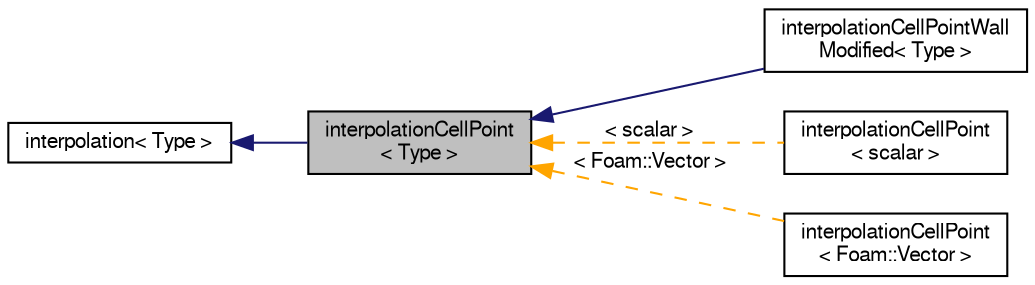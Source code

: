 digraph "interpolationCellPoint&lt; Type &gt;"
{
  bgcolor="transparent";
  edge [fontname="FreeSans",fontsize="10",labelfontname="FreeSans",labelfontsize="10"];
  node [fontname="FreeSans",fontsize="10",shape=record];
  rankdir="LR";
  Node0 [label="interpolationCellPoint\l\< Type \>",height=0.2,width=0.4,color="black", fillcolor="grey75", style="filled", fontcolor="black"];
  Node1 -> Node0 [dir="back",color="midnightblue",fontsize="10",style="solid",fontname="FreeSans"];
  Node1 [label="interpolation\< Type \>",height=0.2,width=0.4,color="black",URL="$a22158.html",tooltip="Abstract base class for interpolation. "];
  Node0 -> Node2 [dir="back",color="midnightblue",fontsize="10",style="solid",fontname="FreeSans"];
  Node2 [label="interpolationCellPointWall\lModified\< Type \>",height=0.2,width=0.4,color="black",URL="$a22938.html",tooltip="Same as interpolationCellPoint, but if interpolating a wall face, uses cell centre value instead..."];
  Node0 -> Node3 [dir="back",color="orange",fontsize="10",style="dashed",label=" \< scalar \>" ,fontname="FreeSans"];
  Node3 [label="interpolationCellPoint\l\< scalar \>",height=0.2,width=0.4,color="black",URL="$a22926.html"];
  Node0 -> Node4 [dir="back",color="orange",fontsize="10",style="dashed",label=" \< Foam::Vector \>" ,fontname="FreeSans"];
  Node4 [label="interpolationCellPoint\l\< Foam::Vector \>",height=0.2,width=0.4,color="black",URL="$a22926.html"];
}
